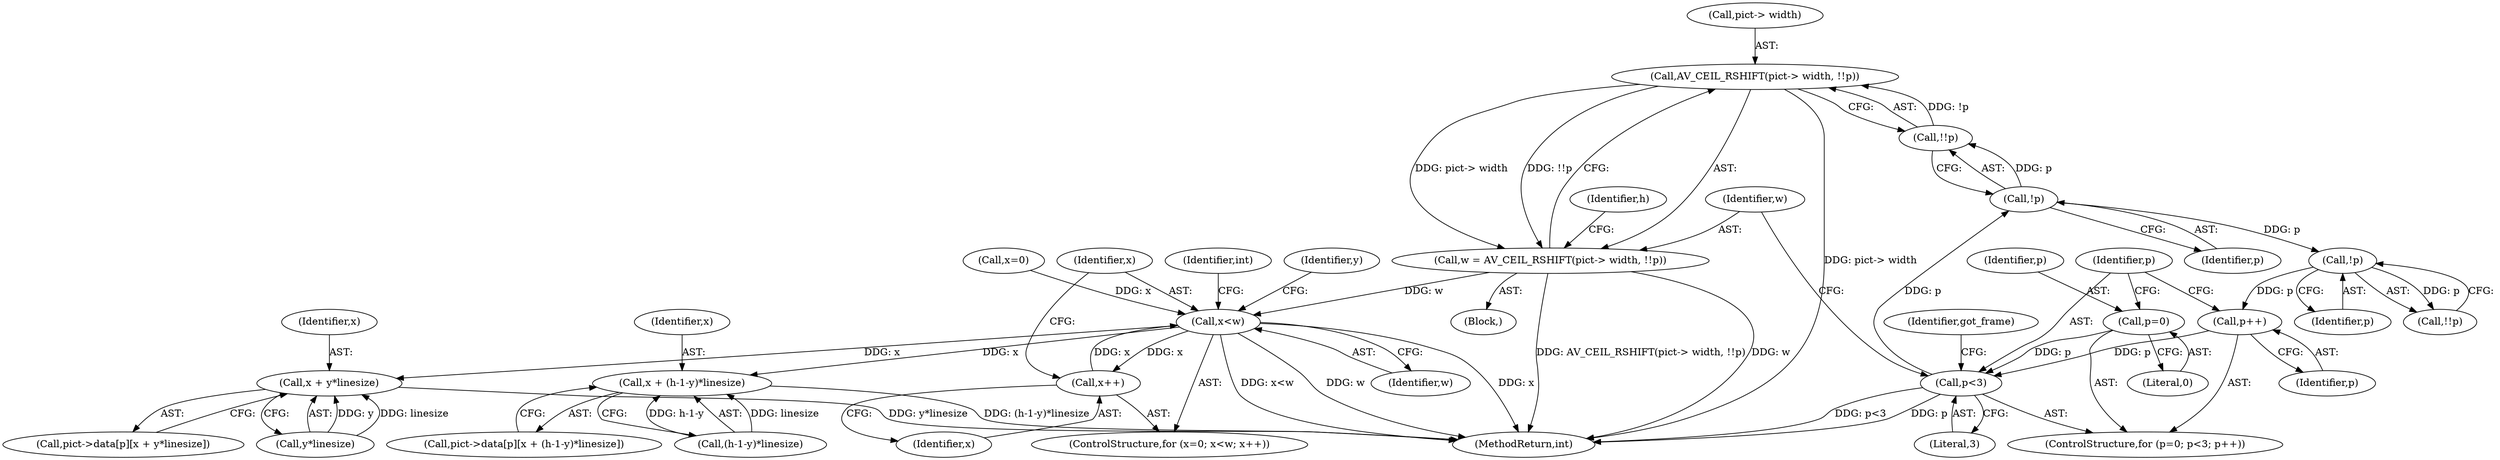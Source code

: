 digraph "0_FFmpeg_bd27a9364ca274ca97f1df6d984e88a0700fb235_0@pointer" {
"1001380" [label="(Call,AV_CEIL_RSHIFT(pict-> width, !!p))"];
"1001384" [label="(Call,!!p)"];
"1001385" [label="(Call,!p)"];
"1001371" [label="(Call,p<3)"];
"1001374" [label="(Call,p++)"];
"1001395" [label="(Call,!p)"];
"1001368" [label="(Call,p=0)"];
"1001378" [label="(Call,w = AV_CEIL_RSHIFT(pict-> width, !!p))"];
"1001420" [label="(Call,x<w)"];
"1001423" [label="(Call,x++)"];
"1001433" [label="(Call,x + y*linesize)"];
"1001444" [label="(Call,x + (h-1-y)*linesize)"];
"1001455" [label="(Identifier,got_frame)"];
"1001434" [label="(Identifier,x)"];
"1001421" [label="(Identifier,x)"];
"1001385" [label="(Call,!p)"];
"1001433" [label="(Call,x + y*linesize)"];
"1001380" [label="(Call,AV_CEIL_RSHIFT(pict-> width, !!p))"];
"1001372" [label="(Identifier,p)"];
"1001446" [label="(Call,(h-1-y)*linesize)"];
"1001371" [label="(Call,p<3)"];
"1001370" [label="(Literal,0)"];
"1001386" [label="(Identifier,p)"];
"1001426" [label="(Identifier,int)"];
"1001395" [label="(Call,!p)"];
"1001368" [label="(Call,p=0)"];
"1001416" [label="(ControlStructure,for (x=0; x<w; x++))"];
"1001422" [label="(Identifier,w)"];
"1001415" [label="(Identifier,y)"];
"1001378" [label="(Call,w = AV_CEIL_RSHIFT(pict-> width, !!p))"];
"1001376" [label="(Block,)"];
"1001444" [label="(Call,x + (h-1-y)*linesize)"];
"1001474" [label="(MethodReturn,int)"];
"1001384" [label="(Call,!!p)"];
"1001438" [label="(Call,pict->data[p][x + (h-1-y)*linesize])"];
"1001381" [label="(Call,pict-> width)"];
"1001373" [label="(Literal,3)"];
"1001424" [label="(Identifier,x)"];
"1001374" [label="(Call,p++)"];
"1001394" [label="(Call,!!p)"];
"1001396" [label="(Identifier,p)"];
"1001375" [label="(Identifier,p)"];
"1001423" [label="(Call,x++)"];
"1001420" [label="(Call,x<w)"];
"1001435" [label="(Call,y*linesize)"];
"1001379" [label="(Identifier,w)"];
"1001367" [label="(ControlStructure,for (p=0; p<3; p++))"];
"1001369" [label="(Identifier,p)"];
"1001417" [label="(Call,x=0)"];
"1001427" [label="(Call,pict->data[p][x + y*linesize])"];
"1001445" [label="(Identifier,x)"];
"1001389" [label="(Identifier,h)"];
"1001380" -> "1001378"  [label="AST: "];
"1001380" -> "1001384"  [label="CFG: "];
"1001381" -> "1001380"  [label="AST: "];
"1001384" -> "1001380"  [label="AST: "];
"1001378" -> "1001380"  [label="CFG: "];
"1001380" -> "1001474"  [label="DDG: pict-> width"];
"1001380" -> "1001378"  [label="DDG: pict-> width"];
"1001380" -> "1001378"  [label="DDG: !!p"];
"1001384" -> "1001380"  [label="DDG: !p"];
"1001384" -> "1001385"  [label="CFG: "];
"1001385" -> "1001384"  [label="AST: "];
"1001385" -> "1001384"  [label="DDG: p"];
"1001385" -> "1001386"  [label="CFG: "];
"1001386" -> "1001385"  [label="AST: "];
"1001371" -> "1001385"  [label="DDG: p"];
"1001385" -> "1001395"  [label="DDG: p"];
"1001371" -> "1001367"  [label="AST: "];
"1001371" -> "1001373"  [label="CFG: "];
"1001372" -> "1001371"  [label="AST: "];
"1001373" -> "1001371"  [label="AST: "];
"1001379" -> "1001371"  [label="CFG: "];
"1001455" -> "1001371"  [label="CFG: "];
"1001371" -> "1001474"  [label="DDG: p<3"];
"1001371" -> "1001474"  [label="DDG: p"];
"1001374" -> "1001371"  [label="DDG: p"];
"1001368" -> "1001371"  [label="DDG: p"];
"1001374" -> "1001367"  [label="AST: "];
"1001374" -> "1001375"  [label="CFG: "];
"1001375" -> "1001374"  [label="AST: "];
"1001372" -> "1001374"  [label="CFG: "];
"1001395" -> "1001374"  [label="DDG: p"];
"1001395" -> "1001394"  [label="AST: "];
"1001395" -> "1001396"  [label="CFG: "];
"1001396" -> "1001395"  [label="AST: "];
"1001394" -> "1001395"  [label="CFG: "];
"1001395" -> "1001394"  [label="DDG: p"];
"1001368" -> "1001367"  [label="AST: "];
"1001368" -> "1001370"  [label="CFG: "];
"1001369" -> "1001368"  [label="AST: "];
"1001370" -> "1001368"  [label="AST: "];
"1001372" -> "1001368"  [label="CFG: "];
"1001378" -> "1001376"  [label="AST: "];
"1001379" -> "1001378"  [label="AST: "];
"1001389" -> "1001378"  [label="CFG: "];
"1001378" -> "1001474"  [label="DDG: AV_CEIL_RSHIFT(pict-> width, !!p)"];
"1001378" -> "1001474"  [label="DDG: w"];
"1001378" -> "1001420"  [label="DDG: w"];
"1001420" -> "1001416"  [label="AST: "];
"1001420" -> "1001422"  [label="CFG: "];
"1001421" -> "1001420"  [label="AST: "];
"1001422" -> "1001420"  [label="AST: "];
"1001426" -> "1001420"  [label="CFG: "];
"1001415" -> "1001420"  [label="CFG: "];
"1001420" -> "1001474"  [label="DDG: w"];
"1001420" -> "1001474"  [label="DDG: x"];
"1001420" -> "1001474"  [label="DDG: x<w"];
"1001417" -> "1001420"  [label="DDG: x"];
"1001423" -> "1001420"  [label="DDG: x"];
"1001420" -> "1001423"  [label="DDG: x"];
"1001420" -> "1001433"  [label="DDG: x"];
"1001420" -> "1001444"  [label="DDG: x"];
"1001423" -> "1001416"  [label="AST: "];
"1001423" -> "1001424"  [label="CFG: "];
"1001424" -> "1001423"  [label="AST: "];
"1001421" -> "1001423"  [label="CFG: "];
"1001433" -> "1001427"  [label="AST: "];
"1001433" -> "1001435"  [label="CFG: "];
"1001434" -> "1001433"  [label="AST: "];
"1001435" -> "1001433"  [label="AST: "];
"1001427" -> "1001433"  [label="CFG: "];
"1001433" -> "1001474"  [label="DDG: y*linesize"];
"1001435" -> "1001433"  [label="DDG: y"];
"1001435" -> "1001433"  [label="DDG: linesize"];
"1001444" -> "1001438"  [label="AST: "];
"1001444" -> "1001446"  [label="CFG: "];
"1001445" -> "1001444"  [label="AST: "];
"1001446" -> "1001444"  [label="AST: "];
"1001438" -> "1001444"  [label="CFG: "];
"1001444" -> "1001474"  [label="DDG: (h-1-y)*linesize"];
"1001446" -> "1001444"  [label="DDG: h-1-y"];
"1001446" -> "1001444"  [label="DDG: linesize"];
}
